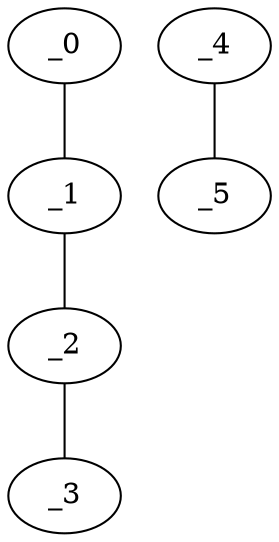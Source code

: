 graph HP1_0022 {
	_0	 [x="0.770595",
		y="2.5887"];
	_1	 [x="0.987158",
		y="0.652011"];
	_0 -- _1;
	_2	 [x="1.84709",
		y="0.315007"];
	_1 -- _2;
	_3	 [x="1.73991",
		y="3.11653"];
	_2 -- _3;
	_4	 [x="0.373988",
		y="1.57698"];
	_5	 [x="1.87428",
		y="1.5154"];
	_4 -- _5;
}
